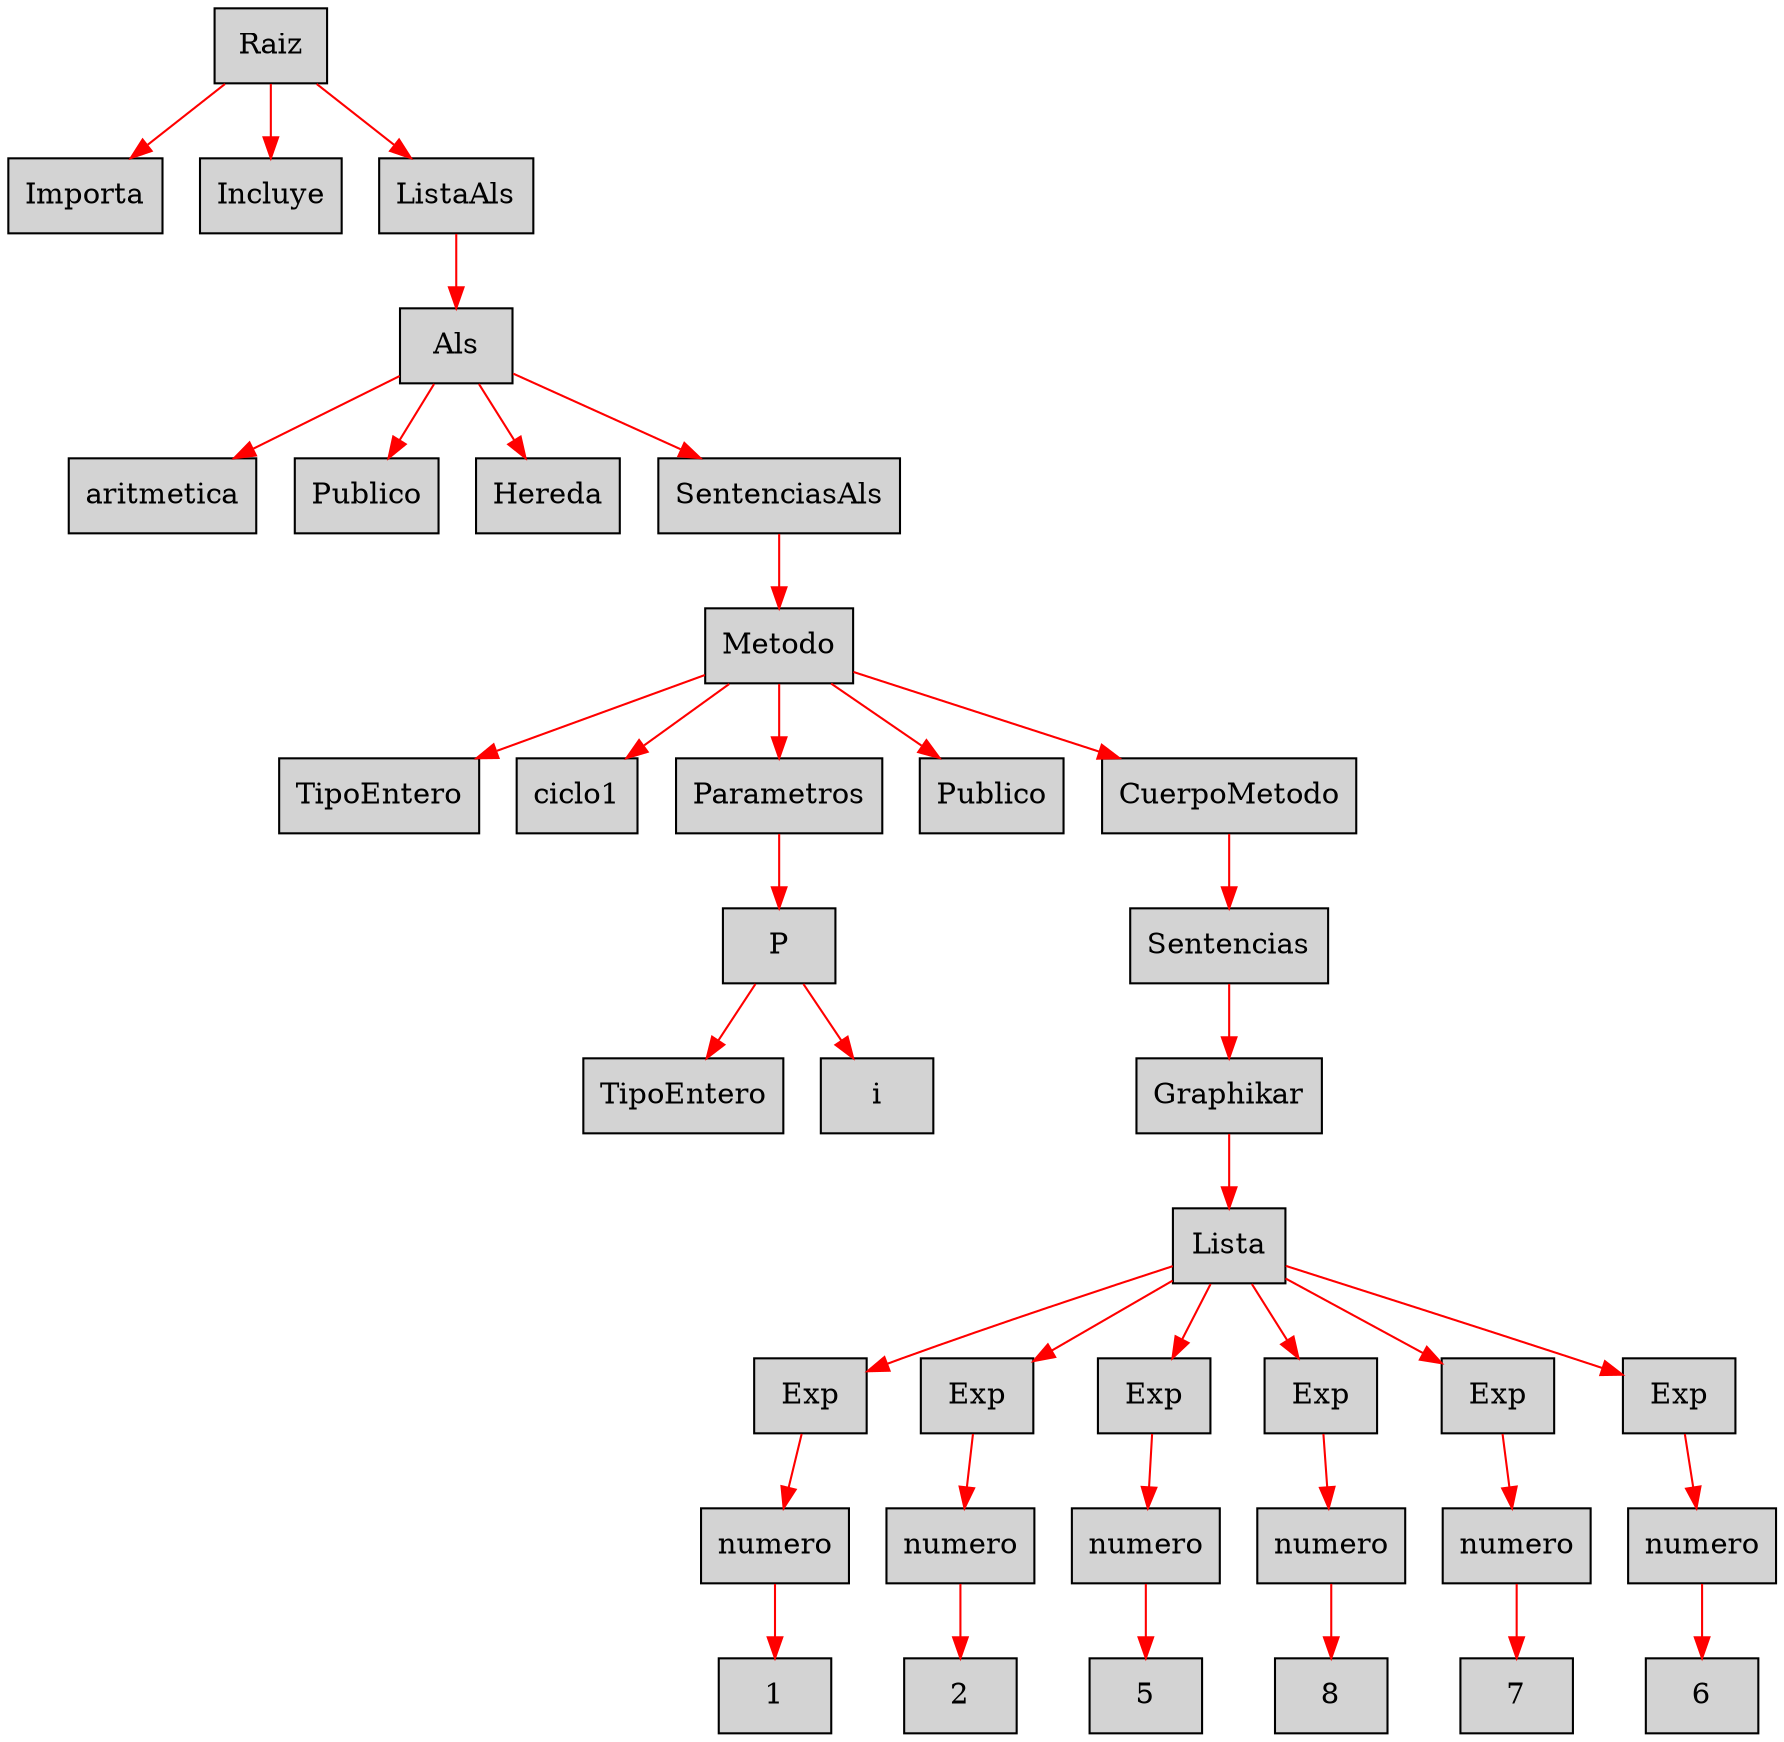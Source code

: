 digraph G {node[shape=box, style=filled]; edge[color=red]
node1885800764[label="Raiz"];
 node1885800764->node299278157;node299278157[label="Importa"];
 node1885800764->node679997176;node679997176[label="Incluye"];
 node1885800764->node1569873730;node1569873730[label="ListaAls"];
 node1569873730->node359957285;node359957285[label="Als"];
 node359957285->node813521457;node813521457[label="aritmetica"];
 node359957285->node664437480;node664437480[label="Publico"];
 node359957285->node1757258006;node1757258006[label="Hereda"];
 node359957285->node1499556495;node1499556495[label="SentenciasAls"];
 node1499556495->node51842880;node51842880[label="Metodo"];
 node51842880->node1885945864;node1885945864[label="TipoEntero"];
 node51842880->node1968830978;node1968830978[label="ciclo1"];
 node51842880->node666817332;node666817332[label="Parametros"];
 node666817332->node476620172;node476620172[label="P"];
 node476620172->node649842441;node649842441[label="TipoEntero"];
 node476620172->node478722102;node478722102[label="i"];
 node51842880->node1308553184;node1308553184[label="Publico"];
 node51842880->node350447382;node350447382[label="CuerpoMetodo"];
 node350447382->node1817714948;node1817714948[label="Sentencias"];
 node1817714948->node893939121;node893939121[label="Graphikar"];
 node893939121->node259196183;node259196183[label="Lista"];
 node259196183->node10950712;node10950712[label="Exp"];
 node10950712->node760895785;node760895785[label="numero"];
 node760895785->node1527356630;node1527356630[label="1"];
 node259196183->node1279619357;node1279619357[label="Exp"];
 node1279619357->node1956365941;node1956365941[label="numero"];
 node1956365941->node200760030;node200760030[label="2"];
 node259196183->node470784090;node470784090[label="Exp"];
 node470784090->node2074464095;node2074464095[label="numero"];
 node2074464095->node1361511984;node1361511984[label="5"];
 node259196183->node1622640480;node1622640480[label="Exp"];
 node1622640480->node1711716;node1711716[label="numero"];
 node1711716->node1435559439;node1435559439[label="8"];
 node259196183->node1022323723;node1022323723[label="Exp"];
 node1022323723->node1614770289;node1614770289[label="numero"];
 node1614770289->node814136108;node814136108[label="7"];
 node259196183->node1651807149;node1651807149[label="Exp"];
 node1651807149->node624702684;node624702684[label="numero"];
 node624702684->node1050375410;node1050375410[label="6"];

}
